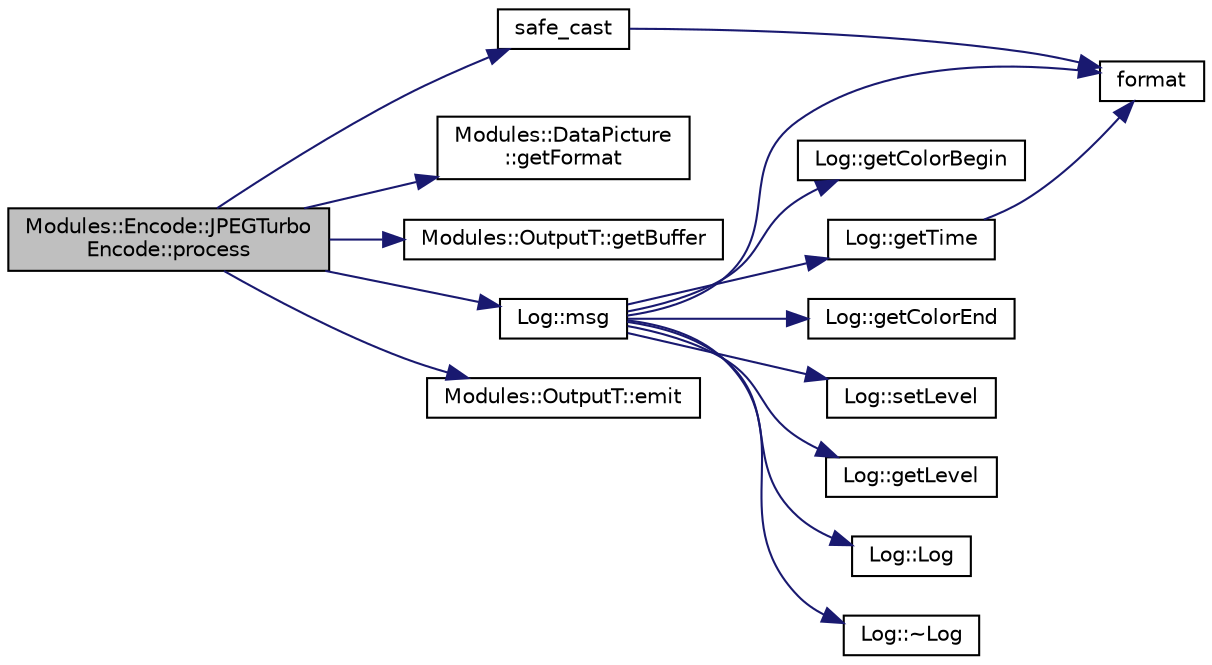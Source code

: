 digraph "Modules::Encode::JPEGTurboEncode::process"
{
 // INTERACTIVE_SVG=YES
  edge [fontname="Helvetica",fontsize="10",labelfontname="Helvetica",labelfontsize="10"];
  node [fontname="Helvetica",fontsize="10",shape=record];
  rankdir="LR";
  Node1 [label="Modules::Encode::JPEGTurbo\lEncode::process",height=0.2,width=0.4,color="black", fillcolor="grey75", style="filled", fontcolor="black"];
  Node1 -> Node2 [color="midnightblue",fontsize="10",style="solid",fontname="Helvetica"];
  Node2 [label="safe_cast",height=0.2,width=0.4,color="black", fillcolor="white", style="filled",URL="$tools_8hpp.html#ad0cd9d62cdc4d8ad0ad279bc6b8d5dc2"];
  Node2 -> Node3 [color="midnightblue",fontsize="10",style="solid",fontname="Helvetica"];
  Node3 [label="format",height=0.2,width=0.4,color="black", fillcolor="white", style="filled",URL="$format_8hpp.html#a3aca22086b5c6398b980286ac7dd89ad"];
  Node1 -> Node4 [color="midnightblue",fontsize="10",style="solid",fontname="Helvetica"];
  Node4 [label="Modules::DataPicture\l::getFormat",height=0.2,width=0.4,color="black", fillcolor="white", style="filled",URL="$class_modules_1_1_data_picture.html#a190686aefbdbe4a691158d69de0cbdb1"];
  Node1 -> Node5 [color="midnightblue",fontsize="10",style="solid",fontname="Helvetica"];
  Node5 [label="Modules::OutputT::getBuffer",height=0.2,width=0.4,color="black", fillcolor="white", style="filled",URL="$class_modules_1_1_output_t.html#ab6263dca52d17a2498cd88a6c89f9c7c"];
  Node1 -> Node6 [color="midnightblue",fontsize="10",style="solid",fontname="Helvetica"];
  Node6 [label="Log::msg",height=0.2,width=0.4,color="black", fillcolor="white", style="filled",URL="$class_log.html#a84056ae8f88a105f7b5fa3770f2f15d8"];
  Node6 -> Node7 [color="midnightblue",fontsize="10",style="solid",fontname="Helvetica"];
  Node7 [label="Log::getColorBegin",height=0.2,width=0.4,color="black", fillcolor="white", style="filled",URL="$class_log.html#a00080fae9f969e7c3eff2f40c7211cb3"];
  Node6 -> Node8 [color="midnightblue",fontsize="10",style="solid",fontname="Helvetica"];
  Node8 [label="Log::getTime",height=0.2,width=0.4,color="black", fillcolor="white", style="filled",URL="$class_log.html#a1e8efa09c5b342ba1f9ba6d13811fa14"];
  Node8 -> Node3 [color="midnightblue",fontsize="10",style="solid",fontname="Helvetica"];
  Node6 -> Node3 [color="midnightblue",fontsize="10",style="solid",fontname="Helvetica"];
  Node6 -> Node9 [color="midnightblue",fontsize="10",style="solid",fontname="Helvetica"];
  Node9 [label="Log::getColorEnd",height=0.2,width=0.4,color="black", fillcolor="white", style="filled",URL="$class_log.html#a1a3e0507d4f5f0486dc7fa8d98954941"];
  Node6 -> Node10 [color="midnightblue",fontsize="10",style="solid",fontname="Helvetica"];
  Node10 [label="Log::setLevel",height=0.2,width=0.4,color="black", fillcolor="white", style="filled",URL="$class_log.html#a64a94fff24e5ed45a1d627d3709b6e52"];
  Node6 -> Node11 [color="midnightblue",fontsize="10",style="solid",fontname="Helvetica"];
  Node11 [label="Log::getLevel",height=0.2,width=0.4,color="black", fillcolor="white", style="filled",URL="$class_log.html#a8def54b27ed38887e1fd074c2ea18a82"];
  Node6 -> Node12 [color="midnightblue",fontsize="10",style="solid",fontname="Helvetica"];
  Node12 [label="Log::Log",height=0.2,width=0.4,color="black", fillcolor="white", style="filled",URL="$class_log.html#af6071a60aa52b6c1b511f99b4bc1b8fe"];
  Node6 -> Node13 [color="midnightblue",fontsize="10",style="solid",fontname="Helvetica"];
  Node13 [label="Log::~Log",height=0.2,width=0.4,color="black", fillcolor="white", style="filled",URL="$class_log.html#a0fbfda88fbee5027c89f6eb121059360"];
  Node1 -> Node14 [color="midnightblue",fontsize="10",style="solid",fontname="Helvetica"];
  Node14 [label="Modules::OutputT::emit",height=0.2,width=0.4,color="black", fillcolor="white", style="filled",URL="$class_modules_1_1_output_t.html#ae88c40c22415f35248f12f2018bddb4c"];
}
